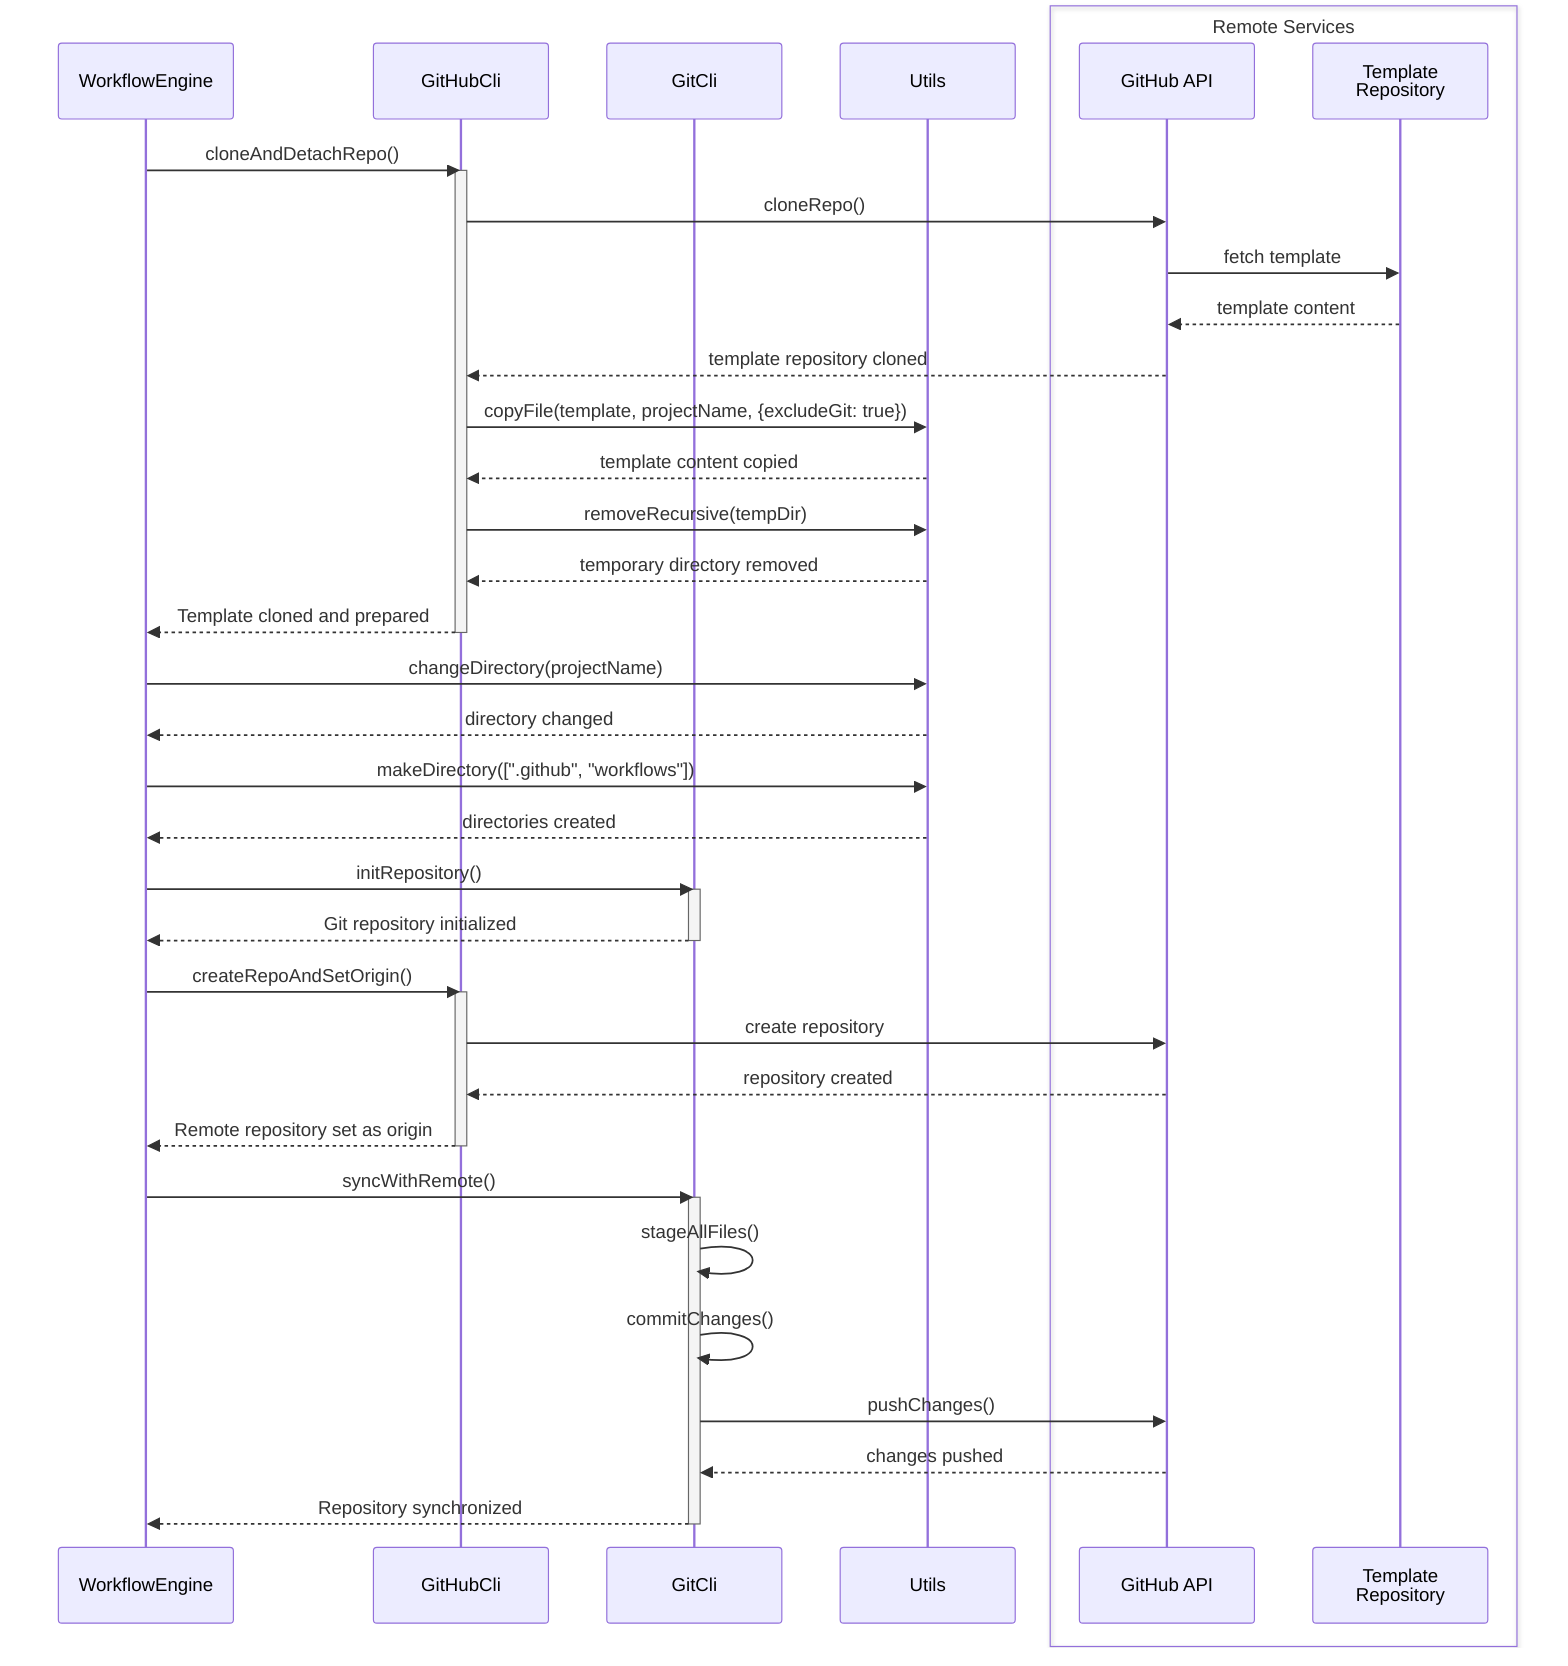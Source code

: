 sequenceDiagram
    participant WE as WorkflowEngine
    participant GH as GitHubCli
    participant Git as GitCli
    participant Utils
    
    box Remote Services
    participant GHAPI as GitHub API
    participant Template as Template<br>Repository
    end
    
    WE->>GH: cloneAndDetachRepo()
    activate GH
    GH->>GHAPI: cloneRepo()
    GHAPI->>Template: fetch template
    Template-->>GHAPI: template content
    GHAPI-->>GH: template repository cloned
    GH->>Utils: copyFile(template, projectName, {excludeGit: true})
    Utils-->>GH: template content copied
    GH->>Utils: removeRecursive(tempDir)
    Utils-->>GH: temporary directory removed
    GH-->>WE: Template cloned and prepared
    deactivate GH
    
    WE->>Utils: changeDirectory(projectName)
    Utils-->>WE: directory changed
    
    WE->>Utils: makeDirectory([".github", "workflows"])
    Utils-->>WE: directories created
    
    WE->>Git: initRepository()
    activate Git
    Git-->>WE: Git repository initialized
    deactivate Git
    
    WE->>GH: createRepoAndSetOrigin()
    activate GH
    GH->>GHAPI: create repository
    GHAPI-->>GH: repository created
    GH-->>WE: Remote repository set as origin
    deactivate GH
    
    WE->>Git: syncWithRemote()
    activate Git
    Git->>Git: stageAllFiles()
    Git->>Git: commitChanges()
    Git->>GHAPI: pushChanges()
    GHAPI-->>Git: changes pushed
    Git-->>WE: Repository synchronized
    deactivate Git